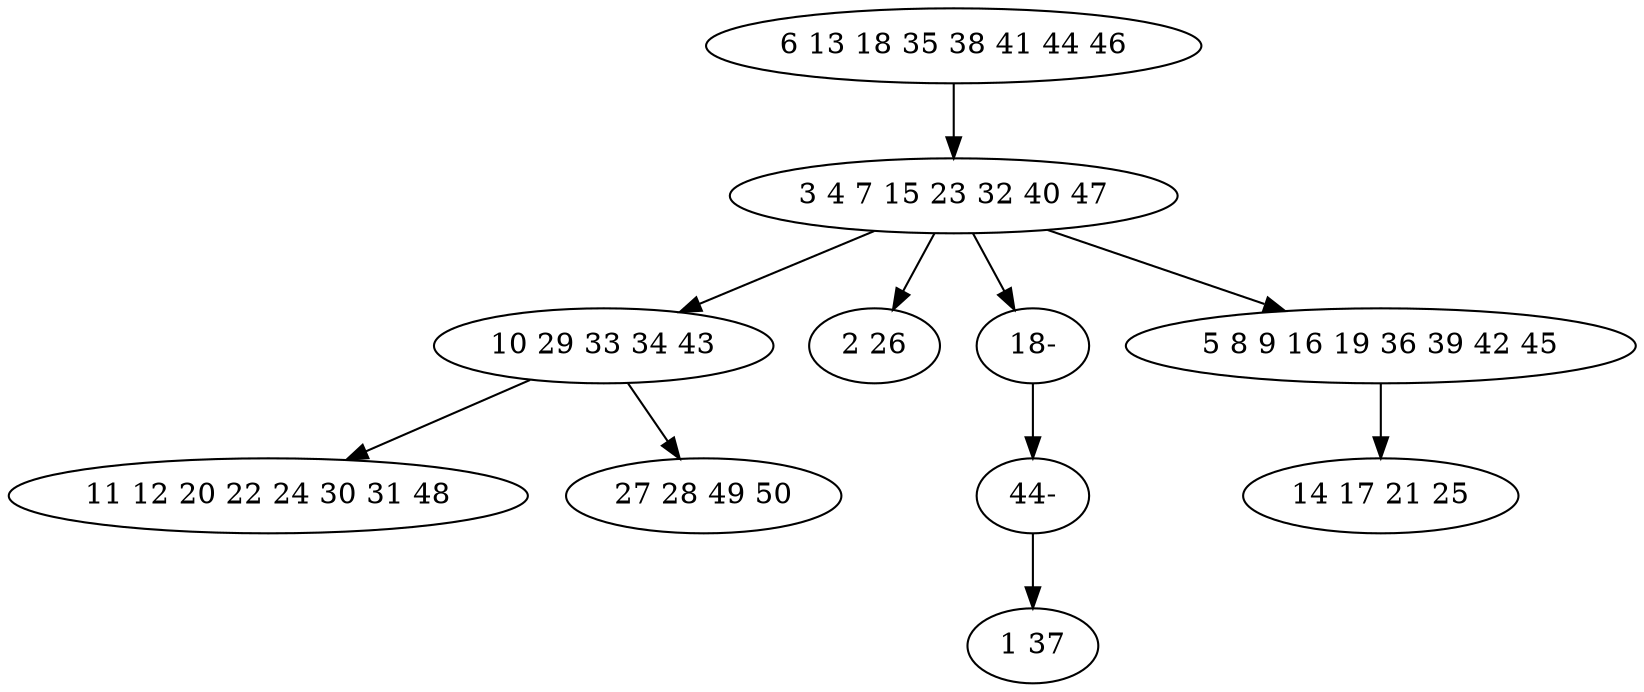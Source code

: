 digraph true_tree {
	"0" -> "1"
	"1" -> "2"
	"2" -> "3"
	"1" -> "4"
	"1" -> "9"
	"1" -> "6"
	"6" -> "7"
	"2" -> "8"
	"9" -> "10"
	"10" -> "5"
	"0" [label="6 13 18 35 38 41 44 46"];
	"1" [label="3 4 7 15 23 32 40 47"];
	"2" [label="10 29 33 34 43"];
	"3" [label="11 12 20 22 24 30 31 48"];
	"4" [label="2 26"];
	"5" [label="1 37"];
	"6" [label="5 8 9 16 19 36 39 42 45"];
	"7" [label="14 17 21 25"];
	"8" [label="27 28 49 50"];
	"9" [label="18-"];
	"10" [label="44-"];
}
